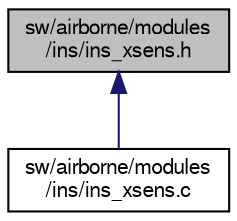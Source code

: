 digraph "sw/airborne/modules/ins/ins_xsens.h"
{
  edge [fontname="FreeSans",fontsize="10",labelfontname="FreeSans",labelfontsize="10"];
  node [fontname="FreeSans",fontsize="10",shape=record];
  Node1 [label="sw/airborne/modules\l/ins/ins_xsens.h",height=0.2,width=0.4,color="black", fillcolor="grey75", style="filled", fontcolor="black"];
  Node1 -> Node2 [dir="back",color="midnightblue",fontsize="10",style="solid",fontname="FreeSans"];
  Node2 [label="sw/airborne/modules\l/ins/ins_xsens.c",height=0.2,width=0.4,color="black", fillcolor="white", style="filled",URL="$ins__xsens_8c.html",tooltip="Xsens as a full INS solution. "];
}

